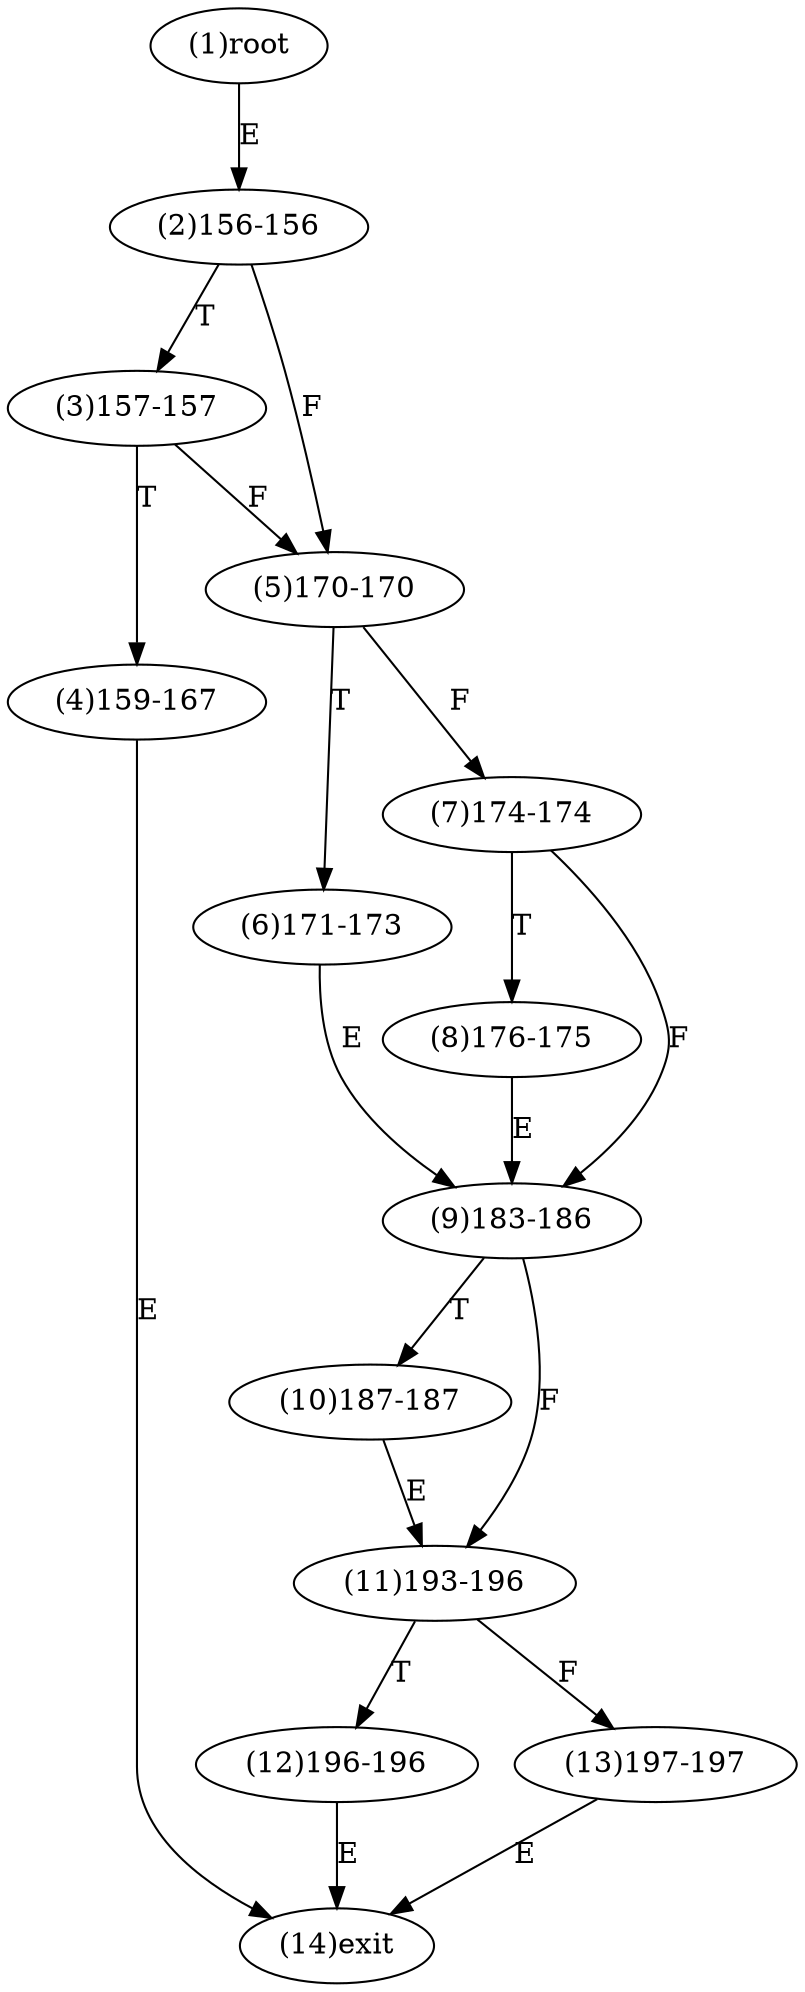 digraph "" { 
1[ label="(1)root"];
2[ label="(2)156-156"];
3[ label="(3)157-157"];
4[ label="(4)159-167"];
5[ label="(5)170-170"];
6[ label="(6)171-173"];
7[ label="(7)174-174"];
8[ label="(8)176-175"];
9[ label="(9)183-186"];
10[ label="(10)187-187"];
11[ label="(11)193-196"];
12[ label="(12)196-196"];
13[ label="(13)197-197"];
14[ label="(14)exit"];
1->2[ label="E"];
2->5[ label="F"];
2->3[ label="T"];
3->5[ label="F"];
3->4[ label="T"];
4->14[ label="E"];
5->7[ label="F"];
5->6[ label="T"];
6->9[ label="E"];
7->9[ label="F"];
7->8[ label="T"];
8->9[ label="E"];
9->11[ label="F"];
9->10[ label="T"];
10->11[ label="E"];
11->13[ label="F"];
11->12[ label="T"];
12->14[ label="E"];
13->14[ label="E"];
}